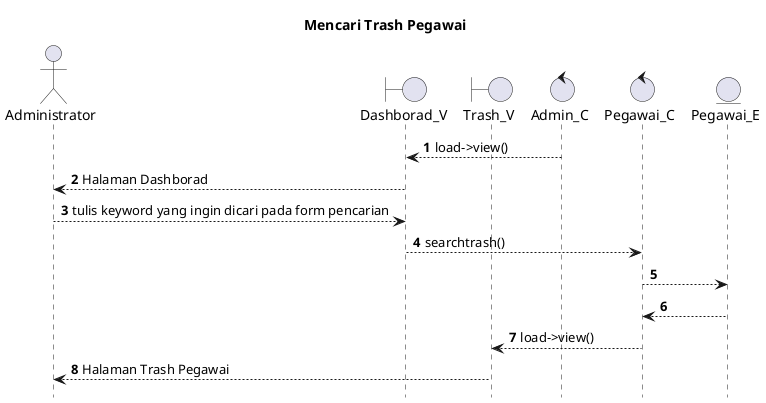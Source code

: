 @startuml

autonumber
hide footbox
title Mencari Trash Pegawai

Actor Administrator
boundary Dashborad_V
boundary Trash_V
control Admin_C
control Pegawai_C
Entity Pegawai_E

Admin_C --> Dashborad_V: load->view()
Dashborad_V --> Administrator: Halaman Dashborad
Administrator --> Dashborad_V: tulis keyword yang ingin dicari pada form pencarian
Dashborad_V --> Pegawai_C: searchtrash()
Pegawai_C --> Pegawai_E:
    
    Pegawai_E --> Pegawai_C:
    Pegawai_C --> Trash_V: load->view()
    Trash_V --> Administrator: Halaman Trash Pegawai

@enduml
